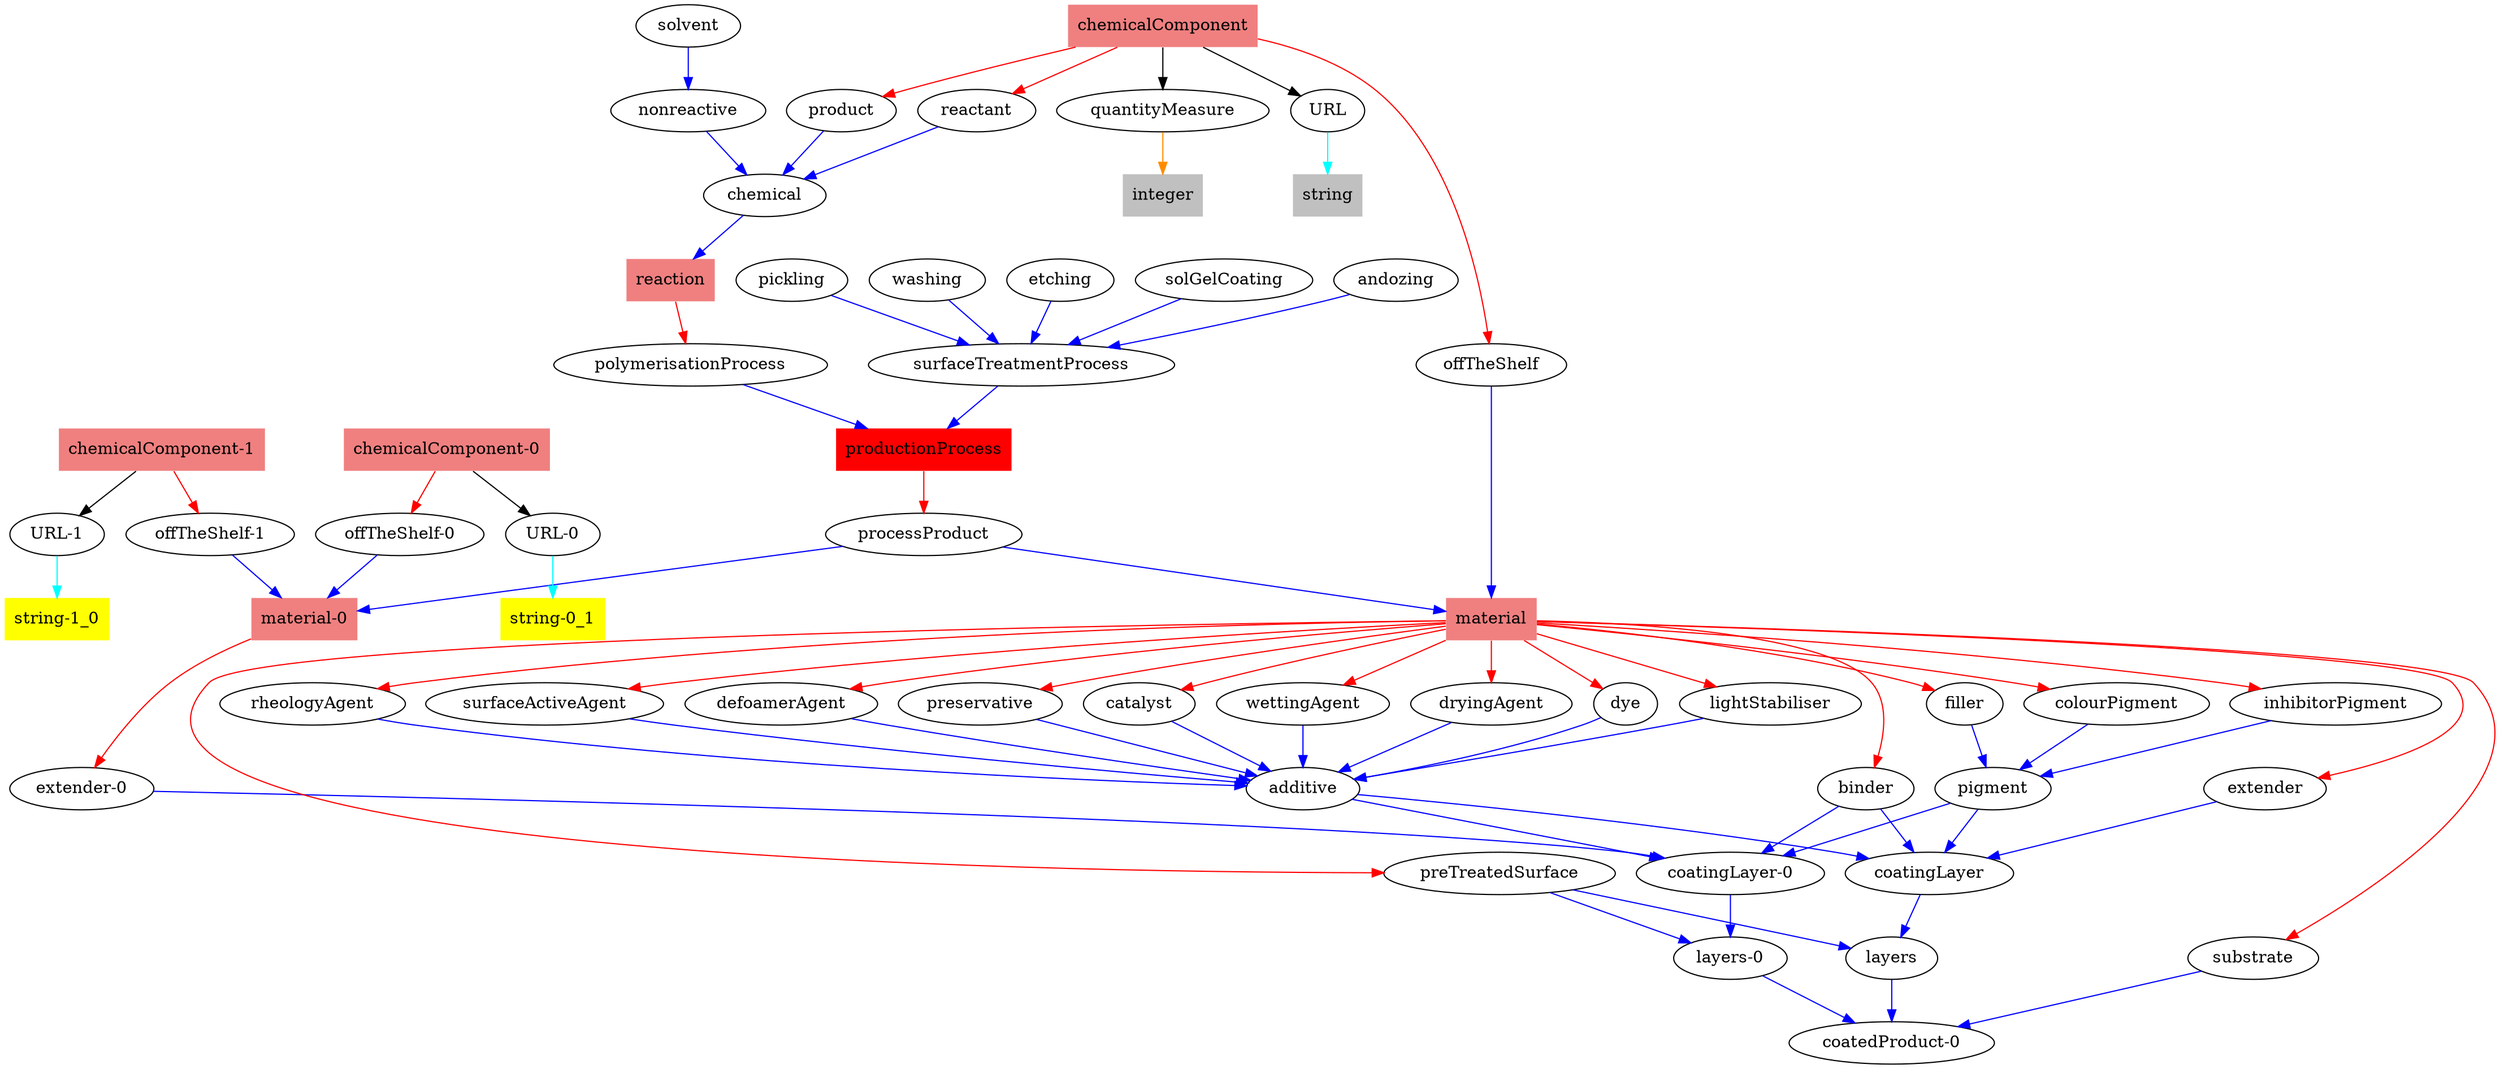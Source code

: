 digraph {
	integer [color=green fillcolor=gray shape=none style=filled]
	integer
	quantityMeasure -> integer [color=darkorange]
	binder
	"coatingLayer-0"
	binder -> "coatingLayer-0" [color=blue]
	chemicalComponent [color=red fillcolor=lightcoral shape=none style=filled]
	quantityMeasure
	chemicalComponent -> quantityMeasure [color=black]
	extender
	coatingLayer
	extender -> coatingLayer [color=blue]
	additive
	coatingLayer
	additive -> coatingLayer [color=blue]
	rheologyAgent
	additive
	rheologyAgent -> additive [color=blue]
	"extender-0"
	"coatingLayer-0"
	"extender-0" -> "coatingLayer-0" [color=blue]
	offTheShelf
	material
	offTheShelf -> material [color=blue]
	"string-1_0" [color=green fillcolor=yellow shape=none style=filled]
	"string-1_0"
	"URL-1" -> "string-1_0" [color=cyan]
	processProduct
	"material-0"
	processProduct -> "material-0" [color=blue]
	surfaceActiveAgent
	additive
	surfaceActiveAgent -> additive [color=blue]
	material [color=red fillcolor=lightcoral shape=none style=filled]
	defoamerAgent
	material -> defoamerAgent [color=red]
	chemicalComponent [color=red fillcolor=lightcoral shape=none style=filled]
	reactant
	chemicalComponent -> reactant [color=red]
	washing
	surfaceTreatmentProcess
	washing -> surfaceTreatmentProcess [color=blue]
	preservative
	additive
	preservative -> additive [color=blue]
	material [color=red fillcolor=lightcoral shape=none style=filled]
	surfaceActiveAgent
	material -> surfaceActiveAgent [color=red]
	material [color=red fillcolor=lightcoral shape=none style=filled]
	extender
	material -> extender [color=red]
	"offTheShelf-1"
	"material-0"
	"offTheShelf-1" -> "material-0" [color=blue]
	reactant
	chemical
	reactant -> chemical [color=blue]
	processProduct
	material
	processProduct -> material [color=blue]
	productionProcess [color=red fillcolor=lightcoral shape=none style=filled]
	processProduct
	productionProcess -> processProduct [color=red]
	catalyst
	additive
	catalyst -> additive [color=blue]
	defoamerAgent
	additive
	defoamerAgent -> additive [color=blue]
	material [color=red fillcolor=lightcoral shape=none style=filled]
	substrate
	material -> substrate [color=red]
	binder
	coatingLayer
	binder -> coatingLayer [color=blue]
	chemicalComponent [color=red fillcolor=lightcoral shape=none style=filled]
	URL
	chemicalComponent -> URL [color=black]
	layers
	"coatedProduct-0"
	layers -> "coatedProduct-0" [color=blue]
	material [color=red fillcolor=lightcoral shape=none style=filled]
	preservative
	material -> preservative [color=red]
	material [color=red fillcolor=lightcoral shape=none style=filled]
	wettingAgent
	material -> wettingAgent [color=red]
	nonreactive
	chemical
	nonreactive -> chemical [color=blue]
	material [color=red fillcolor=lightcoral shape=none style=filled]
	dryingAgent
	material -> dryingAgent [color=red]
	surfaceTreatmentProcess
	productionProcess [fillcolor=red shape=none style=filled]
	surfaceTreatmentProcess -> productionProcess [color=blue]
	etching
	surfaceTreatmentProcess
	etching -> surfaceTreatmentProcess [color=blue]
	preTreatedSurface
	layers
	preTreatedSurface -> layers [color=blue]
	solGelCoating
	surfaceTreatmentProcess
	solGelCoating -> surfaceTreatmentProcess [color=blue]
	"coatingLayer-0"
	"layers-0"
	"coatingLayer-0" -> "layers-0" [color=blue]
	substrate
	"coatedProduct-0"
	substrate -> "coatedProduct-0" [color=blue]
	material [color=red fillcolor=lightcoral shape=none style=filled]
	binder
	material -> binder [color=red]
	pigment
	"coatingLayer-0"
	pigment -> "coatingLayer-0" [color=blue]
	andozing
	surfaceTreatmentProcess
	andozing -> surfaceTreatmentProcess [color=blue]
	solvent
	nonreactive
	solvent -> nonreactive [color=blue]
	product
	chemical
	product -> chemical [color=blue]
	dryingAgent
	additive
	dryingAgent -> additive [color=blue]
	reaction [color=red fillcolor=lightcoral shape=none style=filled]
	polymerisationProcess
	reaction -> polymerisationProcess [color=red]
	"chemicalComponent-0" [color=red fillcolor=lightcoral shape=none style=filled]
	"URL-0"
	"chemicalComponent-0" -> "URL-0" [color=black]
	chemicalComponent [color=red fillcolor=lightcoral shape=none style=filled]
	product
	chemicalComponent -> product [color=red]
	string [color=green fillcolor=gray shape=none style=filled]
	string
	URL -> string [color=cyan]
	colourPigment
	pigment
	colourPigment -> pigment [color=blue]
	"layers-0"
	"coatedProduct-0"
	"layers-0" -> "coatedProduct-0" [color=blue]
	"chemicalComponent-0" [color=red fillcolor=lightcoral shape=none style=filled]
	"offTheShelf-0"
	"chemicalComponent-0" -> "offTheShelf-0" [color=red]
	preTreatedSurface
	"layers-0"
	preTreatedSurface -> "layers-0" [color=blue]
	inhibitorPigment
	pigment
	inhibitorPigment -> pigment [color=blue]
	"chemicalComponent-1" [color=red fillcolor=lightcoral shape=none style=filled]
	"URL-1"
	"chemicalComponent-1" -> "URL-1" [color=black]
	material [color=red fillcolor=lightcoral shape=none style=filled]
	filler
	material -> filler [color=red]
	material [color=red fillcolor=lightcoral shape=none style=filled]
	colourPigment
	material -> colourPigment [color=red]
	wettingAgent
	additive
	wettingAgent -> additive [color=blue]
	filler
	pigment
	filler -> pigment [color=blue]
	additive
	"coatingLayer-0"
	additive -> "coatingLayer-0" [color=blue]
	"string-0_1" [color=green fillcolor=yellow shape=none style=filled]
	"string-0_1"
	"URL-0" -> "string-0_1" [color=cyan]
	"chemicalComponent-1" [color=red fillcolor=lightcoral shape=none style=filled]
	"offTheShelf-1"
	"chemicalComponent-1" -> "offTheShelf-1" [color=red]
	"material-0" [color=red fillcolor=lightcoral shape=none style=filled]
	"extender-0"
	"material-0" -> "extender-0" [color=red]
	pickling
	surfaceTreatmentProcess
	pickling -> surfaceTreatmentProcess [color=blue]
	dye
	additive
	dye -> additive [color=blue]
	material [color=red fillcolor=lightcoral shape=none style=filled]
	rheologyAgent
	material -> rheologyAgent [color=red]
	chemicalComponent [color=red fillcolor=lightcoral shape=none style=filled]
	offTheShelf
	chemicalComponent -> offTheShelf [color=red]
	chemical
	reaction
	chemical -> reaction [color=blue]
	material [color=red fillcolor=lightcoral shape=none style=filled]
	preTreatedSurface
	material -> preTreatedSurface [color=red]
	pigment
	coatingLayer
	pigment -> coatingLayer [color=blue]
	coatingLayer
	layers
	coatingLayer -> layers [color=blue]
	"offTheShelf-0"
	"material-0"
	"offTheShelf-0" -> "material-0" [color=blue]
	material [color=red fillcolor=lightcoral shape=none style=filled]
	catalyst
	material -> catalyst [color=red]
	lightStabiliser
	additive
	lightStabiliser -> additive [color=blue]
	polymerisationProcess
	productionProcess [fillcolor=red shape=none style=filled]
	polymerisationProcess -> productionProcess [color=blue]
	material [color=red fillcolor=lightcoral shape=none style=filled]
	inhibitorPigment
	material -> inhibitorPigment [color=red]
	material [color=red fillcolor=lightcoral shape=none style=filled]
	lightStabiliser
	material -> lightStabiliser [color=red]
	material [color=red fillcolor=lightcoral shape=none style=filled]
	dye
	material -> dye [color=red]
}

